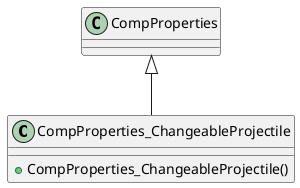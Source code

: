 @startuml
class CompProperties_ChangeableProjectile {
    + CompProperties_ChangeableProjectile()
}
CompProperties <|-- CompProperties_ChangeableProjectile
@enduml
